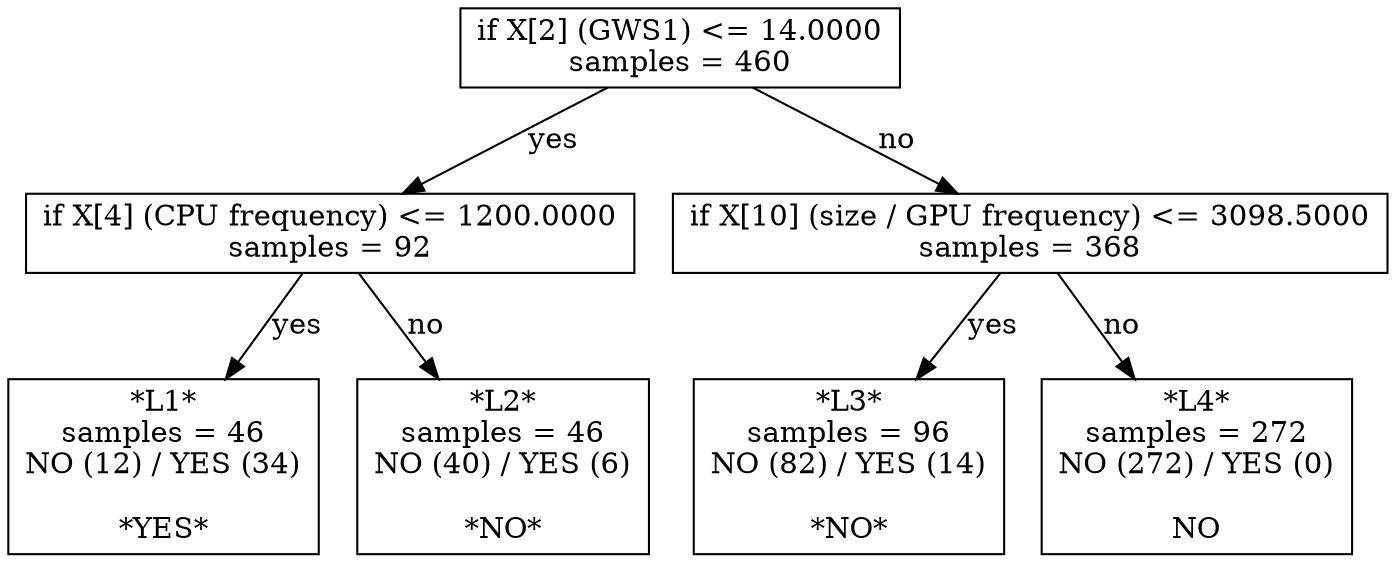 digraph Tree {
0 [label="if X[2] (GWS1) <= 14.0000\nsamples = 460", shape="box"] ;
1 [label="if X[4] (CPU frequency) <= 1200.0000\nsamples = 92", shape="box"] ;
0 -> 1 [label="yes"];
2 [label="*L1*\nsamples = 46\nNO (12) / YES (34)\n\n*YES*", shape="box"] ;
1 -> 2 [label="yes"];
3 [label="*L2*\nsamples = 46\nNO (40) / YES (6)\n\n*NO*", shape="box"] ;
1 -> 3 [label="no"];
4 [label="if X[10] (size / GPU frequency) <= 3098.5000\nsamples = 368", shape="box"] ;
0 -> 4 [label="no"];
5 [label="*L3*\nsamples = 96\nNO (82) / YES (14)\n\n*NO*", shape="box"] ;
4 -> 5 [label="yes"];
6 [label="*L4*\nsamples = 272\nNO (272) / YES (0)\n\nNO", shape="box"] ;
4 -> 6 [label="no"];
}
